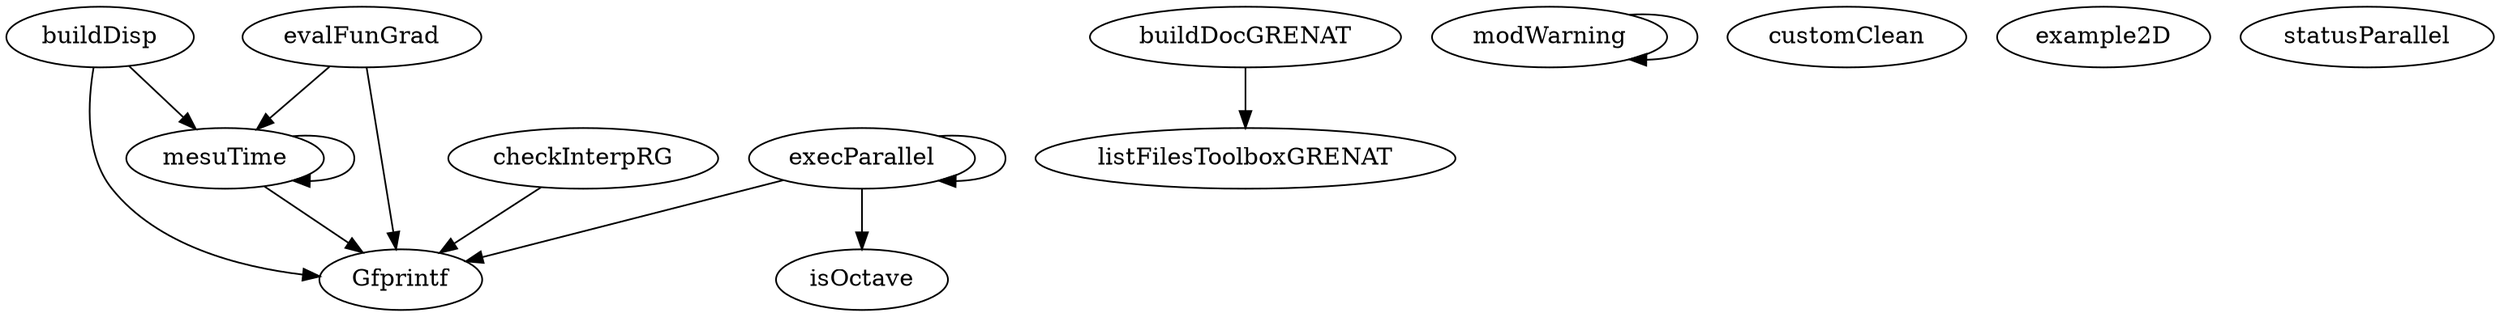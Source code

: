 /* Created by mdot for Matlab */
digraph m2html {
  buildDisp -> Gfprintf;
  buildDisp -> mesuTime;
  buildDocGRENAT -> listFilesToolboxGRENAT;
  checkInterpRG -> Gfprintf;
  evalFunGrad -> Gfprintf;
  evalFunGrad -> mesuTime;
  execParallel -> Gfprintf;
  execParallel -> execParallel;
  execParallel -> isOctave;
  mesuTime -> Gfprintf;
  mesuTime -> mesuTime;
  modWarning -> modWarning;

  Gfprintf [URL="Gfprintf.html"];
  buildDisp [URL="buildDisp.html"];
  buildDocGRENAT [URL="buildDocGRENAT.html"];
  checkInterpRG [URL="checkInterpRG.html"];
  customClean [URL="customClean.html"];
  evalFunGrad [URL="evalFunGrad.html"];
  example2D [URL="example2D.html"];
  execParallel [URL="execParallel.html"];
  isOctave [URL="isOctave.html"];
  listFilesToolboxGRENAT [URL="listFilesToolboxGRENAT.html"];
  mesuTime [URL="mesuTime.html"];
  modWarning [URL="modWarning.html"];
  statusParallel [URL="statusParallel.html"];
}